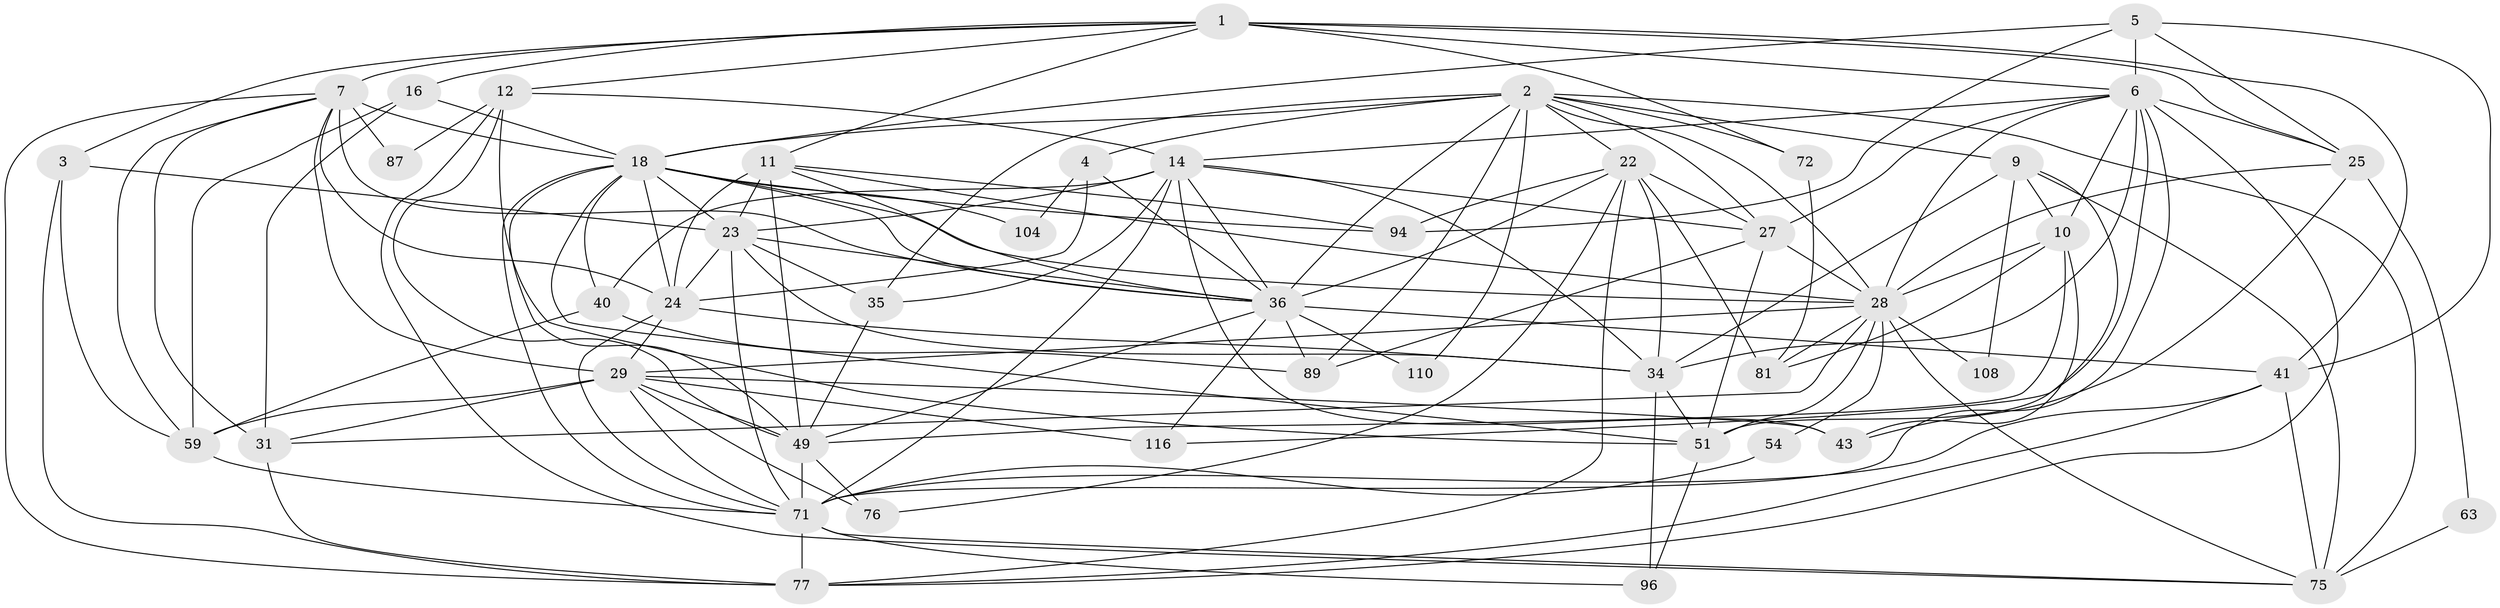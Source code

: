 // original degree distribution, {3: 0.2966101694915254, 5: 0.1864406779661017, 6: 0.059322033898305086, 4: 0.3050847457627119, 7: 0.059322033898305086, 2: 0.09322033898305085}
// Generated by graph-tools (version 1.1) at 2025/18/03/04/25 18:18:45]
// undirected, 47 vertices, 149 edges
graph export_dot {
graph [start="1"]
  node [color=gray90,style=filled];
  1 [super="+60+8"];
  2 [super="+13+64+48"];
  3 [super="+65"];
  4 [super="+30"];
  5;
  6 [super="+21+15"];
  7 [super="+32+70"];
  9 [super="+44"];
  10 [super="+19"];
  11 [super="+78+17"];
  12 [super="+69"];
  14 [super="+97+106"];
  16 [super="+83"];
  18 [super="+20+50+91"];
  22 [super="+93+67+100"];
  23 [super="+107+86"];
  24 [super="+88+26"];
  25 [super="+53"];
  27 [super="+46"];
  28 [super="+33+58"];
  29 [super="+45+47"];
  31;
  34 [super="+105+37+118"];
  35 [super="+82"];
  36 [super="+38+42+80"];
  40;
  41 [super="+102"];
  43 [super="+101"];
  49 [super="+79+57"];
  51;
  54;
  59 [super="+103"];
  63;
  71 [super="+85+114+98+115"];
  72;
  75 [super="+99+92"];
  76;
  77 [super="+90"];
  81;
  87;
  89;
  94;
  96;
  104;
  108;
  110;
  116;
  1 -- 16;
  1 -- 72;
  1 -- 12;
  1 -- 11;
  1 -- 3;
  1 -- 6;
  1 -- 7 [weight=2];
  1 -- 41 [weight=2];
  1 -- 25 [weight=2];
  2 -- 35 [weight=2];
  2 -- 72;
  2 -- 9;
  2 -- 18 [weight=2];
  2 -- 36 [weight=2];
  2 -- 4;
  2 -- 75 [weight=2];
  2 -- 27;
  2 -- 89;
  2 -- 28;
  2 -- 110;
  2 -- 22;
  3 -- 23;
  3 -- 77;
  3 -- 59;
  4 -- 36;
  4 -- 24;
  4 -- 104;
  5 -- 94;
  5 -- 6;
  5 -- 41;
  5 -- 25;
  5 -- 18;
  6 -- 34;
  6 -- 116;
  6 -- 10;
  6 -- 71;
  6 -- 77;
  6 -- 25;
  6 -- 27;
  6 -- 14;
  6 -- 28;
  7 -- 31;
  7 -- 18 [weight=2];
  7 -- 87;
  7 -- 77;
  7 -- 24;
  7 -- 29;
  7 -- 59;
  7 -- 36;
  9 -- 51;
  9 -- 108;
  9 -- 10;
  9 -- 75;
  9 -- 34;
  10 -- 28;
  10 -- 81;
  10 -- 43;
  10 -- 49;
  11 -- 24;
  11 -- 49 [weight=2];
  11 -- 23;
  11 -- 36;
  11 -- 28;
  11 -- 94;
  12 -- 51;
  12 -- 87;
  12 -- 49;
  12 -- 75;
  12 -- 14;
  14 -- 34;
  14 -- 23;
  14 -- 36;
  14 -- 27;
  14 -- 35;
  14 -- 71;
  14 -- 40;
  14 -- 43;
  16 -- 59;
  16 -- 31;
  16 -- 18;
  18 -- 94;
  18 -- 49;
  18 -- 71;
  18 -- 24 [weight=2];
  18 -- 51;
  18 -- 28;
  18 -- 23;
  18 -- 40;
  18 -- 104;
  18 -- 36;
  22 -- 76;
  22 -- 77;
  22 -- 36;
  22 -- 27;
  22 -- 34;
  22 -- 81;
  22 -- 94;
  23 -- 24;
  23 -- 35;
  23 -- 36;
  23 -- 71;
  23 -- 34;
  24 -- 71;
  24 -- 34;
  24 -- 29;
  25 -- 43;
  25 -- 63;
  25 -- 28;
  27 -- 51;
  27 -- 89;
  27 -- 28;
  28 -- 51;
  28 -- 108;
  28 -- 81;
  28 -- 54;
  28 -- 75;
  28 -- 29;
  28 -- 31;
  29 -- 31;
  29 -- 49;
  29 -- 116;
  29 -- 71;
  29 -- 43;
  29 -- 76;
  29 -- 59;
  31 -- 77;
  34 -- 51;
  34 -- 96;
  35 -- 49;
  36 -- 110;
  36 -- 49;
  36 -- 116;
  36 -- 89;
  36 -- 41;
  40 -- 89;
  40 -- 59;
  41 -- 71;
  41 -- 77;
  41 -- 75;
  49 -- 71;
  49 -- 76;
  51 -- 96;
  54 -- 71;
  59 -- 71;
  63 -- 75;
  71 -- 77;
  71 -- 96;
  71 -- 75;
  72 -- 81;
}
